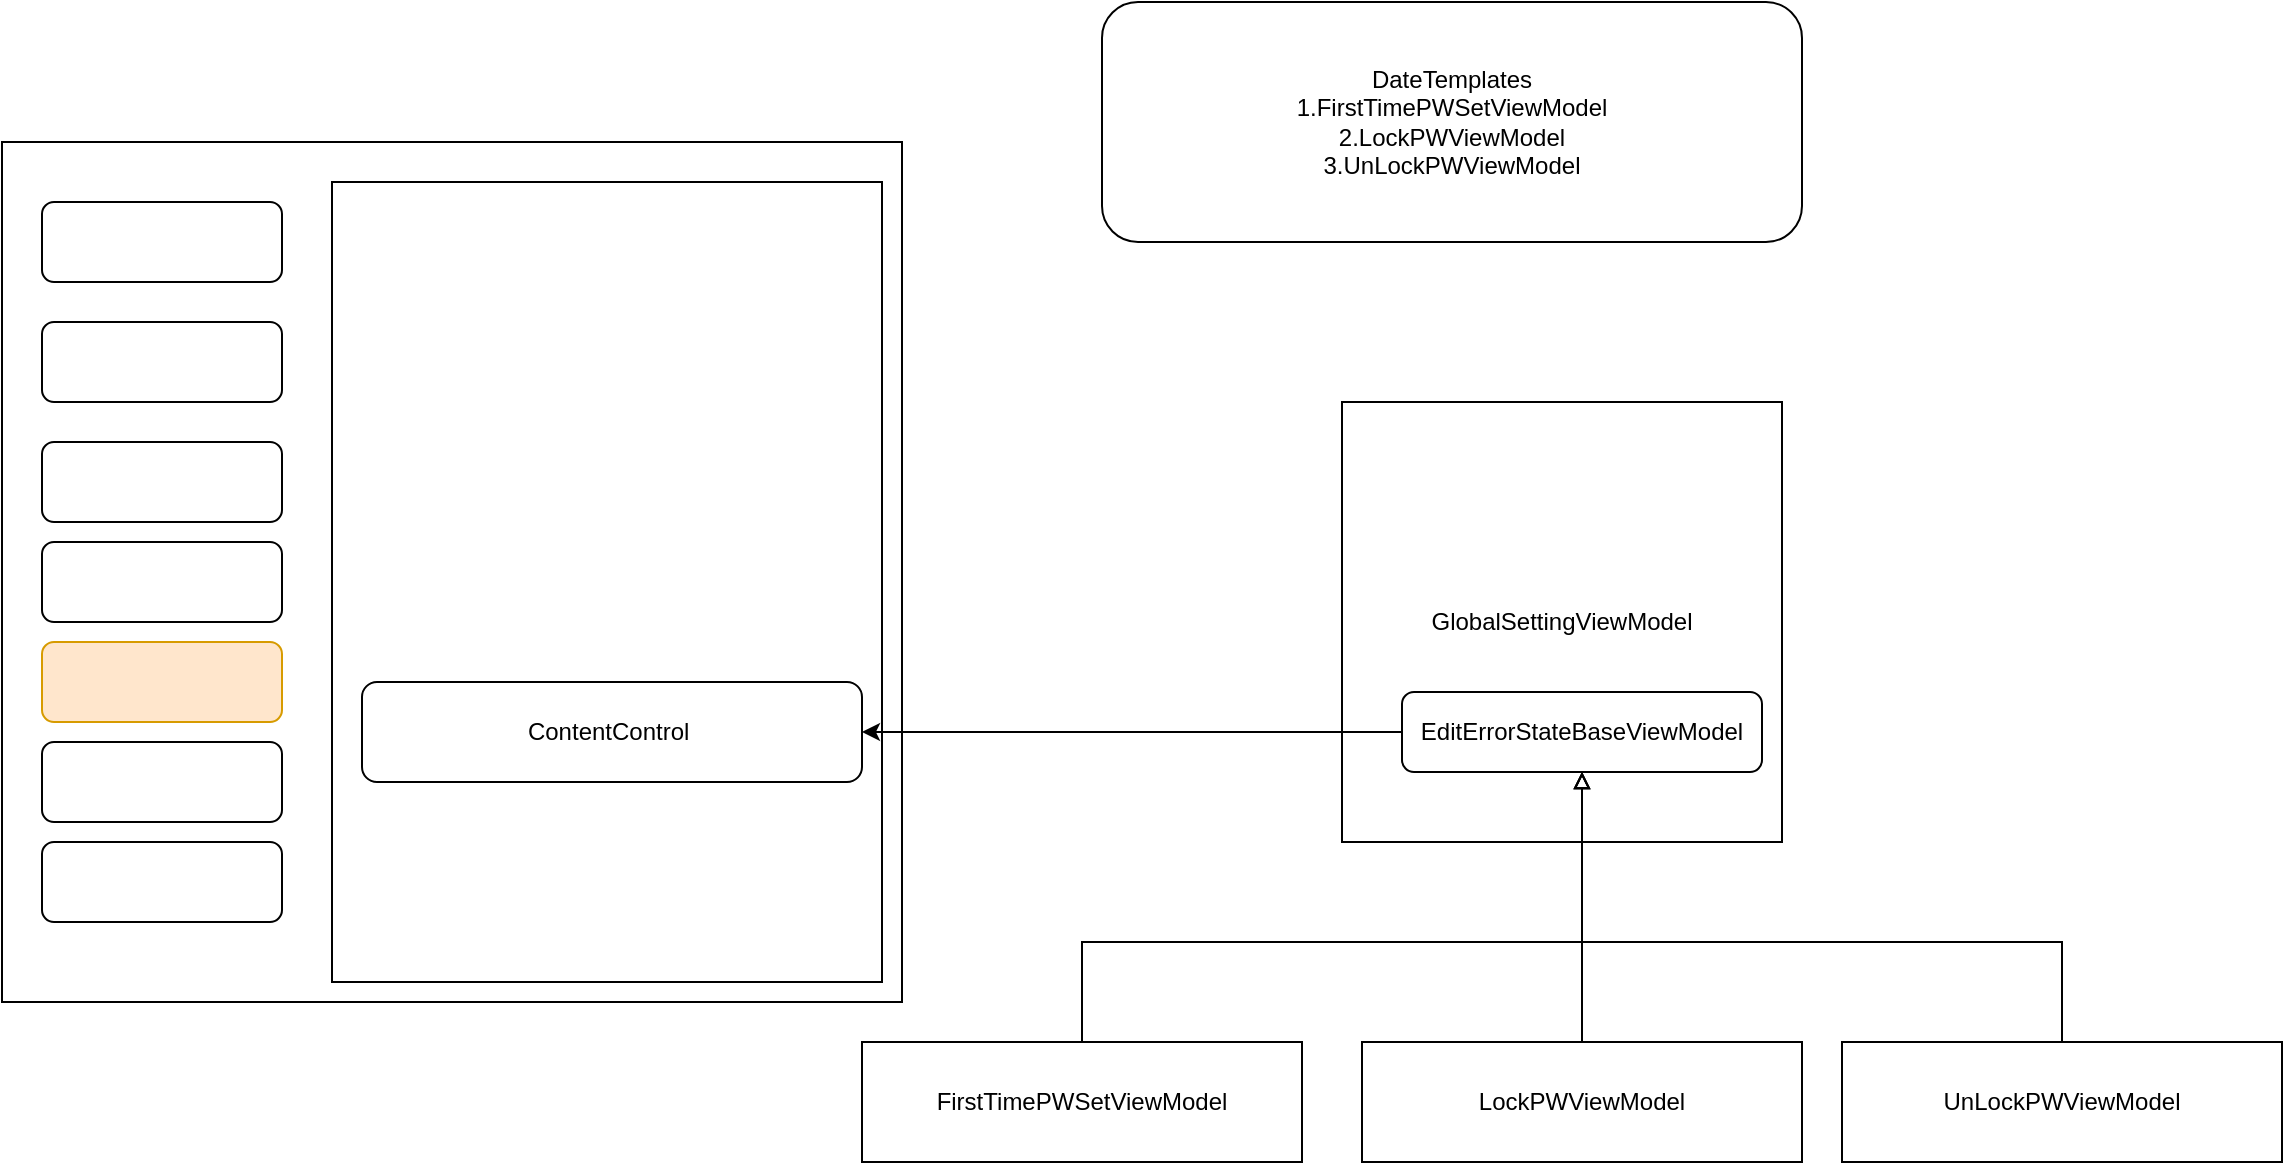 <mxfile version="26.0.11">
  <diagram name="Page-1" id="tNfJ6UNNbiVXezYMzy3A">
    <mxGraphModel dx="1565" dy="829" grid="1" gridSize="10" guides="1" tooltips="1" connect="1" arrows="1" fold="1" page="1" pageScale="1" pageWidth="827" pageHeight="1169" math="0" shadow="0">
      <root>
        <mxCell id="0" />
        <mxCell id="1" parent="0" />
        <mxCell id="0Py6PkJFIkrYcvOsSCAg-1" value="" style="rounded=0;whiteSpace=wrap;html=1;" vertex="1" parent="1">
          <mxGeometry x="20" y="70" width="450" height="430" as="geometry" />
        </mxCell>
        <mxCell id="0Py6PkJFIkrYcvOsSCAg-2" value="" style="rounded=0;whiteSpace=wrap;html=1;" vertex="1" parent="1">
          <mxGeometry x="185" y="90" width="275" height="400" as="geometry" />
        </mxCell>
        <mxCell id="0Py6PkJFIkrYcvOsSCAg-3" value="ContentControl&amp;nbsp;" style="rounded=1;whiteSpace=wrap;html=1;" vertex="1" parent="1">
          <mxGeometry x="200" y="340" width="250" height="50" as="geometry" />
        </mxCell>
        <mxCell id="0Py6PkJFIkrYcvOsSCAg-4" value="GlobalSettingViewModel" style="rounded=0;whiteSpace=wrap;html=1;" vertex="1" parent="1">
          <mxGeometry x="690" y="200" width="220" height="220" as="geometry" />
        </mxCell>
        <mxCell id="0Py6PkJFIkrYcvOsSCAg-6" style="edgeStyle=orthogonalEdgeStyle;rounded=0;orthogonalLoop=1;jettySize=auto;html=1;" edge="1" parent="1" source="0Py6PkJFIkrYcvOsSCAg-5" target="0Py6PkJFIkrYcvOsSCAg-3">
          <mxGeometry relative="1" as="geometry" />
        </mxCell>
        <mxCell id="0Py6PkJFIkrYcvOsSCAg-5" value="EditErrorStateBaseViewModel" style="rounded=1;whiteSpace=wrap;html=1;" vertex="1" parent="1">
          <mxGeometry x="720" y="345" width="180" height="40" as="geometry" />
        </mxCell>
        <mxCell id="0Py6PkJFIkrYcvOsSCAg-7" value="DateTemplates&lt;div&gt;1.FirstTimePWSetViewModel&lt;/div&gt;&lt;div&gt;2.LockPWViewModel&lt;/div&gt;&lt;div&gt;3.UnLockPWViewModel&lt;/div&gt;" style="rounded=1;whiteSpace=wrap;html=1;" vertex="1" parent="1">
          <mxGeometry x="570" width="350" height="120" as="geometry" />
        </mxCell>
        <mxCell id="0Py6PkJFIkrYcvOsSCAg-14" style="edgeStyle=orthogonalEdgeStyle;rounded=0;orthogonalLoop=1;jettySize=auto;html=1;entryX=0.5;entryY=1;entryDx=0;entryDy=0;endArrow=block;endFill=0;" edge="1" parent="1" source="0Py6PkJFIkrYcvOsSCAg-8" target="0Py6PkJFIkrYcvOsSCAg-5">
          <mxGeometry relative="1" as="geometry">
            <Array as="points">
              <mxPoint x="560" y="470" />
              <mxPoint x="810" y="470" />
            </Array>
          </mxGeometry>
        </mxCell>
        <mxCell id="0Py6PkJFIkrYcvOsSCAg-8" value="FirstTimePWSetViewModel" style="rounded=0;whiteSpace=wrap;html=1;" vertex="1" parent="1">
          <mxGeometry x="450" y="520" width="220" height="60" as="geometry" />
        </mxCell>
        <mxCell id="0Py6PkJFIkrYcvOsSCAg-12" style="edgeStyle=orthogonalEdgeStyle;rounded=0;orthogonalLoop=1;jettySize=auto;html=1;endArrow=block;endFill=0;" edge="1" parent="1" source="0Py6PkJFIkrYcvOsSCAg-9" target="0Py6PkJFIkrYcvOsSCAg-5">
          <mxGeometry relative="1" as="geometry" />
        </mxCell>
        <mxCell id="0Py6PkJFIkrYcvOsSCAg-9" value="LockPWViewModel" style="rounded=0;whiteSpace=wrap;html=1;" vertex="1" parent="1">
          <mxGeometry x="700" y="520" width="220" height="60" as="geometry" />
        </mxCell>
        <mxCell id="0Py6PkJFIkrYcvOsSCAg-15" style="edgeStyle=orthogonalEdgeStyle;rounded=0;orthogonalLoop=1;jettySize=auto;html=1;endArrow=block;endFill=0;" edge="1" parent="1" source="0Py6PkJFIkrYcvOsSCAg-10" target="0Py6PkJFIkrYcvOsSCAg-5">
          <mxGeometry relative="1" as="geometry">
            <Array as="points">
              <mxPoint x="1050" y="470" />
              <mxPoint x="810" y="470" />
            </Array>
          </mxGeometry>
        </mxCell>
        <mxCell id="0Py6PkJFIkrYcvOsSCAg-10" value="UnLockPWViewModel" style="rounded=0;whiteSpace=wrap;html=1;" vertex="1" parent="1">
          <mxGeometry x="940" y="520" width="220" height="60" as="geometry" />
        </mxCell>
        <mxCell id="0Py6PkJFIkrYcvOsSCAg-18" value="" style="rounded=1;whiteSpace=wrap;html=1;" vertex="1" parent="1">
          <mxGeometry x="40" y="100" width="120" height="40" as="geometry" />
        </mxCell>
        <mxCell id="0Py6PkJFIkrYcvOsSCAg-19" value="" style="rounded=1;whiteSpace=wrap;html=1;" vertex="1" parent="1">
          <mxGeometry x="40" y="160" width="120" height="40" as="geometry" />
        </mxCell>
        <mxCell id="0Py6PkJFIkrYcvOsSCAg-20" value="" style="rounded=1;whiteSpace=wrap;html=1;" vertex="1" parent="1">
          <mxGeometry x="40" y="220" width="120" height="40" as="geometry" />
        </mxCell>
        <mxCell id="0Py6PkJFIkrYcvOsSCAg-21" value="" style="rounded=1;whiteSpace=wrap;html=1;" vertex="1" parent="1">
          <mxGeometry x="40" y="270" width="120" height="40" as="geometry" />
        </mxCell>
        <mxCell id="0Py6PkJFIkrYcvOsSCAg-22" value="" style="rounded=1;whiteSpace=wrap;html=1;fillColor=#ffe6cc;strokeColor=#d79b00;" vertex="1" parent="1">
          <mxGeometry x="40" y="320" width="120" height="40" as="geometry" />
        </mxCell>
        <mxCell id="0Py6PkJFIkrYcvOsSCAg-23" value="" style="rounded=1;whiteSpace=wrap;html=1;" vertex="1" parent="1">
          <mxGeometry x="40" y="370" width="120" height="40" as="geometry" />
        </mxCell>
        <mxCell id="0Py6PkJFIkrYcvOsSCAg-24" value="" style="rounded=1;whiteSpace=wrap;html=1;" vertex="1" parent="1">
          <mxGeometry x="40" y="420" width="120" height="40" as="geometry" />
        </mxCell>
      </root>
    </mxGraphModel>
  </diagram>
</mxfile>
